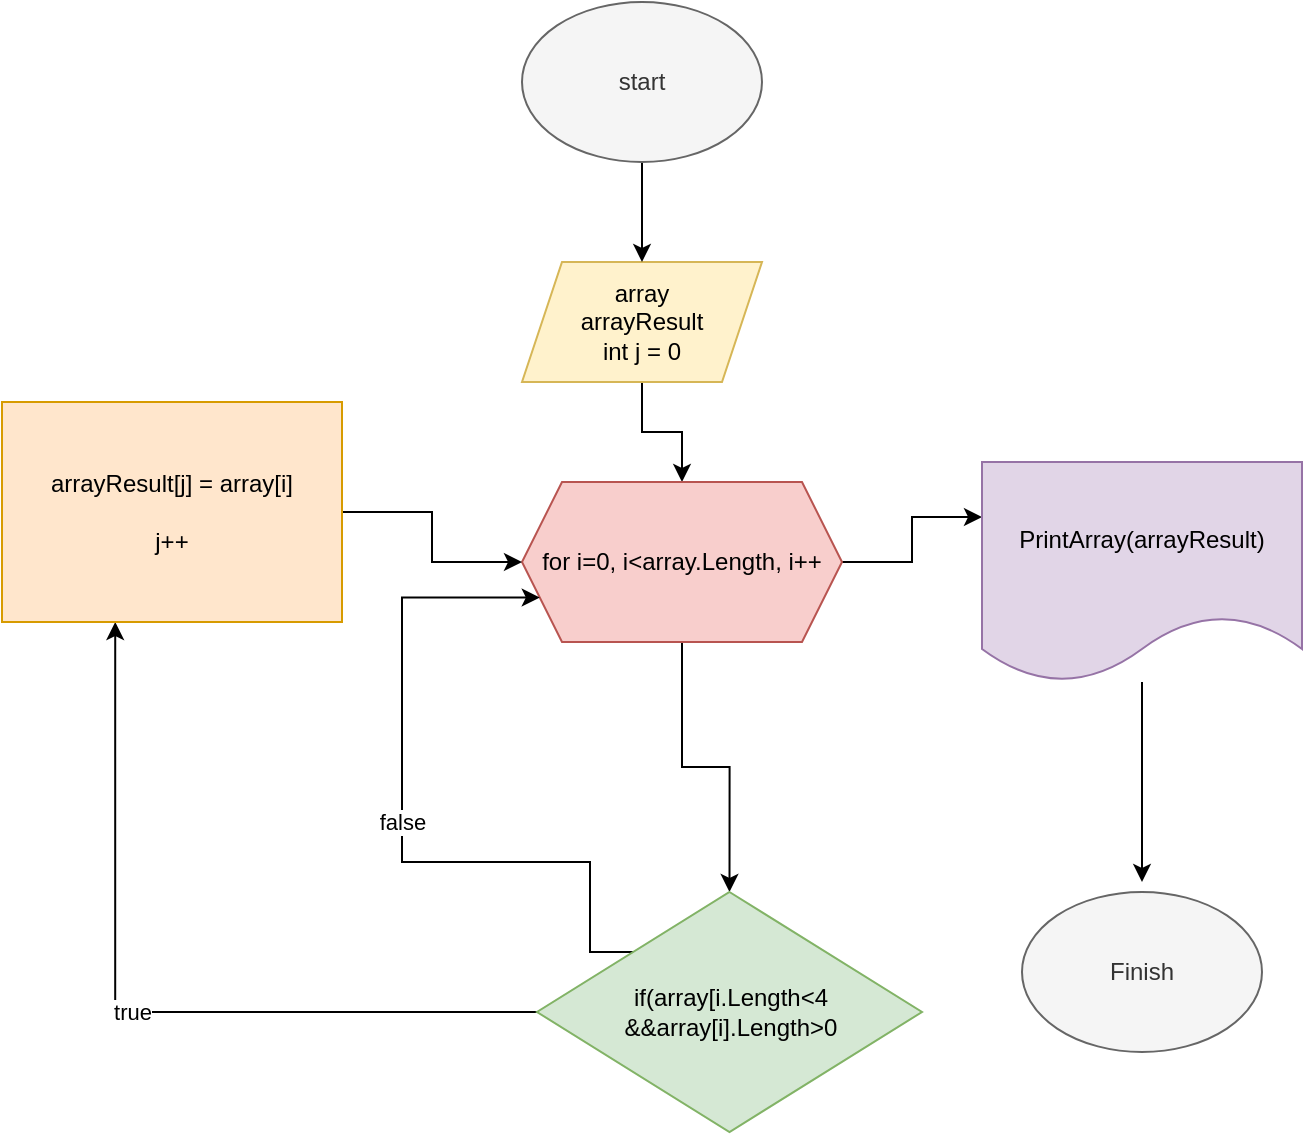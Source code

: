 <mxfile version="20.8.16" type="device"><diagram name="Page-1" id="6XY8rbf7qR_qNFXc2_na"><mxGraphModel dx="1036" dy="606" grid="1" gridSize="10" guides="1" tooltips="1" connect="1" arrows="1" fold="1" page="1" pageScale="1" pageWidth="827" pageHeight="1169" math="0" shadow="0"><root><mxCell id="0"/><mxCell id="1" parent="0"/><mxCell id="9GNvlGpEybyGL7UFv4iG-18" style="edgeStyle=orthogonalEdgeStyle;rounded=0;orthogonalLoop=1;jettySize=auto;html=1;entryX=0.5;entryY=0;entryDx=0;entryDy=0;" edge="1" parent="1" source="9GNvlGpEybyGL7UFv4iG-2" target="9GNvlGpEybyGL7UFv4iG-4"><mxGeometry relative="1" as="geometry"/></mxCell><mxCell id="9GNvlGpEybyGL7UFv4iG-2" value="array&lt;br&gt;arrayResult&lt;br&gt;int j = 0" style="shape=parallelogram;perimeter=parallelogramPerimeter;whiteSpace=wrap;html=1;fixedSize=1;fillColor=#fff2cc;strokeColor=#d6b656;" vertex="1" parent="1"><mxGeometry x="330" y="150" width="120" height="60" as="geometry"/></mxCell><mxCell id="9GNvlGpEybyGL7UFv4iG-19" style="edgeStyle=orthogonalEdgeStyle;rounded=0;orthogonalLoop=1;jettySize=auto;html=1;" edge="1" parent="1" source="9GNvlGpEybyGL7UFv4iG-3" target="9GNvlGpEybyGL7UFv4iG-2"><mxGeometry relative="1" as="geometry"/></mxCell><mxCell id="9GNvlGpEybyGL7UFv4iG-3" value="start" style="ellipse;whiteSpace=wrap;html=1;fillColor=#f5f5f5;fontColor=#333333;strokeColor=#666666;" vertex="1" parent="1"><mxGeometry x="330" y="20" width="120" height="80" as="geometry"/></mxCell><mxCell id="9GNvlGpEybyGL7UFv4iG-14" style="edgeStyle=orthogonalEdgeStyle;rounded=0;orthogonalLoop=1;jettySize=auto;html=1;entryX=0.5;entryY=0;entryDx=0;entryDy=0;" edge="1" parent="1" source="9GNvlGpEybyGL7UFv4iG-4" target="9GNvlGpEybyGL7UFv4iG-6"><mxGeometry relative="1" as="geometry"/></mxCell><mxCell id="9GNvlGpEybyGL7UFv4iG-17" style="edgeStyle=orthogonalEdgeStyle;rounded=0;orthogonalLoop=1;jettySize=auto;html=1;exitX=1;exitY=0.5;exitDx=0;exitDy=0;entryX=0;entryY=0.25;entryDx=0;entryDy=0;" edge="1" parent="1" source="9GNvlGpEybyGL7UFv4iG-4" target="9GNvlGpEybyGL7UFv4iG-5"><mxGeometry relative="1" as="geometry"/></mxCell><mxCell id="9GNvlGpEybyGL7UFv4iG-4" value="for i=0, i&amp;lt;array.Length, i++" style="shape=hexagon;perimeter=hexagonPerimeter2;whiteSpace=wrap;html=1;fixedSize=1;fillColor=#f8cecc;strokeColor=#b85450;" vertex="1" parent="1"><mxGeometry x="330" y="260" width="160" height="80" as="geometry"/></mxCell><mxCell id="9GNvlGpEybyGL7UFv4iG-20" style="edgeStyle=orthogonalEdgeStyle;rounded=0;orthogonalLoop=1;jettySize=auto;html=1;" edge="1" parent="1" source="9GNvlGpEybyGL7UFv4iG-5"><mxGeometry relative="1" as="geometry"><mxPoint x="640" y="460" as="targetPoint"/></mxGeometry></mxCell><mxCell id="9GNvlGpEybyGL7UFv4iG-5" value="PrintArray(arrayResult)" style="shape=document;whiteSpace=wrap;html=1;boundedLbl=1;fillColor=#e1d5e7;strokeColor=#9673a6;" vertex="1" parent="1"><mxGeometry x="560" y="250" width="160" height="110" as="geometry"/></mxCell><mxCell id="9GNvlGpEybyGL7UFv4iG-10" value="true" style="edgeStyle=orthogonalEdgeStyle;rounded=0;orthogonalLoop=1;jettySize=auto;html=1;entryX=0.333;entryY=1;entryDx=0;entryDy=0;entryPerimeter=0;" edge="1" parent="1" source="9GNvlGpEybyGL7UFv4iG-6" target="9GNvlGpEybyGL7UFv4iG-7"><mxGeometry relative="1" as="geometry"><mxPoint x="160" y="460" as="targetPoint"/></mxGeometry></mxCell><mxCell id="9GNvlGpEybyGL7UFv4iG-16" value="false" style="edgeStyle=orthogonalEdgeStyle;rounded=0;orthogonalLoop=1;jettySize=auto;html=1;exitX=0;exitY=0;exitDx=0;exitDy=0;entryX=0;entryY=0.75;entryDx=0;entryDy=0;" edge="1" parent="1" source="9GNvlGpEybyGL7UFv4iG-6" target="9GNvlGpEybyGL7UFv4iG-4"><mxGeometry relative="1" as="geometry"><mxPoint x="290" y="350" as="targetPoint"/><Array as="points"><mxPoint x="364" y="450"/><mxPoint x="270" y="450"/><mxPoint x="270" y="317"/></Array></mxGeometry></mxCell><mxCell id="9GNvlGpEybyGL7UFv4iG-6" value="if(array[i.Length&amp;lt;4 &amp;amp;&amp;amp;array[i].Length&amp;gt;0" style="rhombus;whiteSpace=wrap;html=1;fillColor=#d5e8d4;strokeColor=#82b366;" vertex="1" parent="1"><mxGeometry x="337.5" y="465" width="192.5" height="120" as="geometry"/></mxCell><mxCell id="9GNvlGpEybyGL7UFv4iG-11" style="edgeStyle=orthogonalEdgeStyle;rounded=0;orthogonalLoop=1;jettySize=auto;html=1;" edge="1" parent="1" source="9GNvlGpEybyGL7UFv4iG-7" target="9GNvlGpEybyGL7UFv4iG-4"><mxGeometry relative="1" as="geometry"/></mxCell><mxCell id="9GNvlGpEybyGL7UFv4iG-7" value="arrayResult[j] = array[i]&lt;br&gt;&lt;br&gt;j++" style="rounded=0;whiteSpace=wrap;html=1;fillColor=#ffe6cc;strokeColor=#d79b00;" vertex="1" parent="1"><mxGeometry x="70" y="220" width="170" height="110" as="geometry"/></mxCell><mxCell id="9GNvlGpEybyGL7UFv4iG-9" style="edgeStyle=orthogonalEdgeStyle;rounded=0;orthogonalLoop=1;jettySize=auto;html=1;exitX=0.5;exitY=1;exitDx=0;exitDy=0;" edge="1" parent="1" source="9GNvlGpEybyGL7UFv4iG-7" target="9GNvlGpEybyGL7UFv4iG-7"><mxGeometry relative="1" as="geometry"/></mxCell><mxCell id="9GNvlGpEybyGL7UFv4iG-21" value="Finish" style="ellipse;whiteSpace=wrap;html=1;fillColor=#f5f5f5;fontColor=#333333;strokeColor=#666666;" vertex="1" parent="1"><mxGeometry x="580" y="465" width="120" height="80" as="geometry"/></mxCell></root></mxGraphModel></diagram></mxfile>